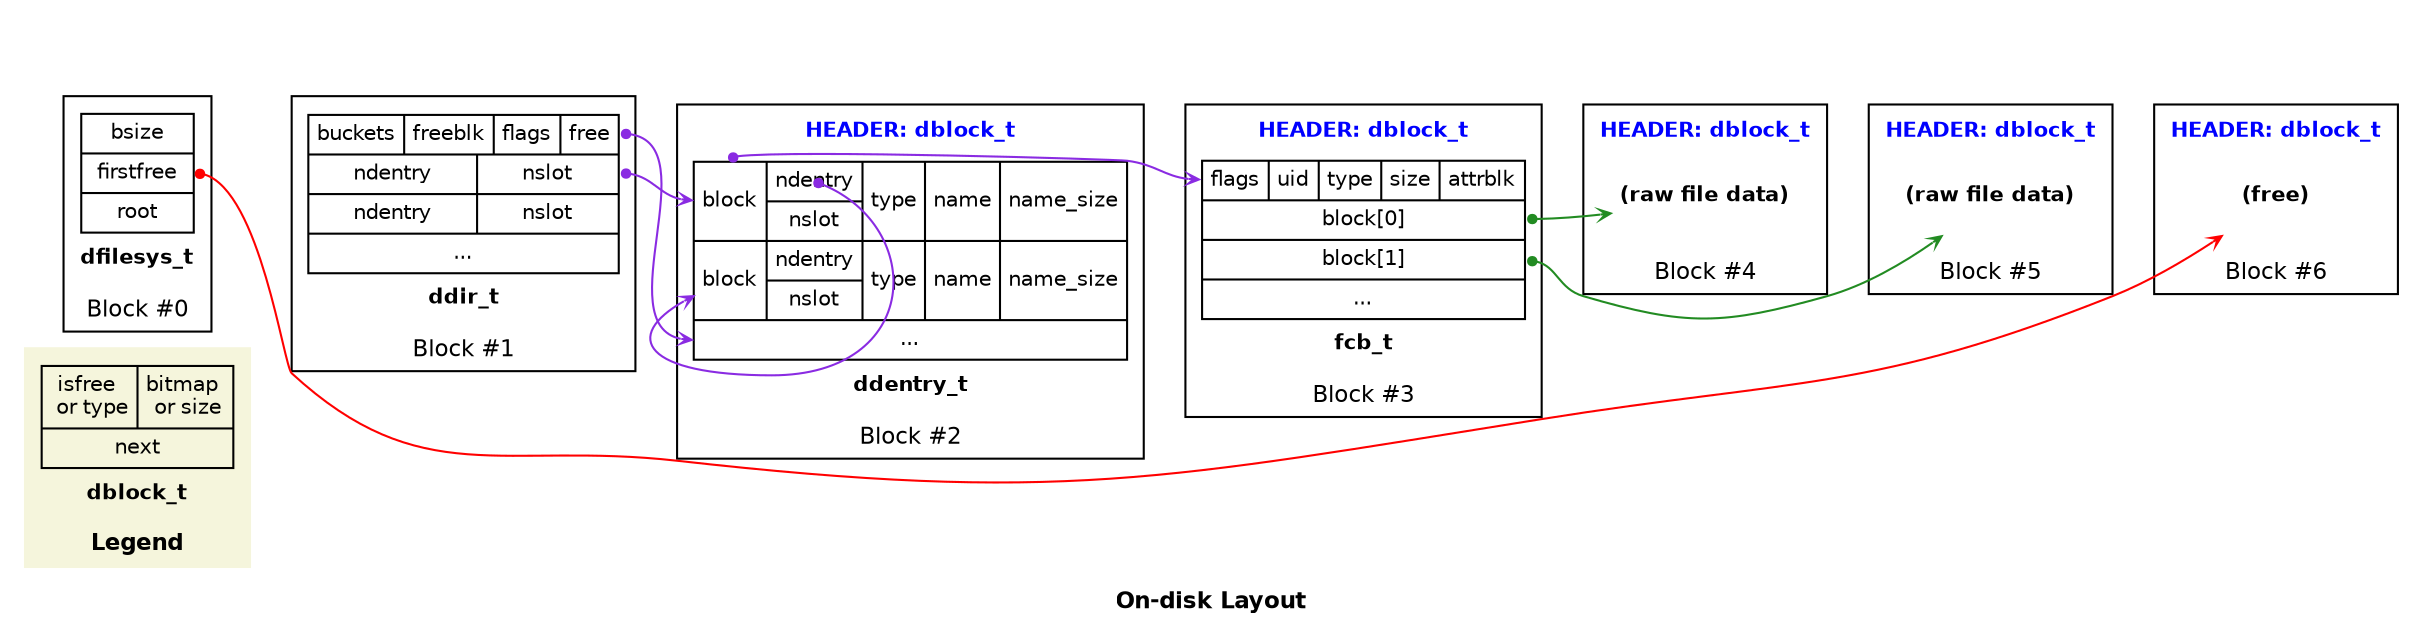 digraph G {
  rankdir=LR
  nodesep=0.1
  ranksep=.5
  graph [fontname=helvetica, fontsize=11]
  node  [fontname=helvetica, fontsize=10, shape=record, margin=.05]
  edge  [fontname=helvetica, fontsize=10, style=invis]

  label = <<b>On-disk Layout</b>>

  subgraph cluster_legend {
    label = <<b>Legend</b>>
    labelloc = "b"
    style=filled
    color=beige

    blkhdr [ // color=blue, fontcolor=blue
      label=
        " { isfree \n or type | bitmap \n or size }
        | next
        "
    ]
    blkhdrlabel [label=<<b>dblock_t</b>>, shape=plain]
  }


  subgraph cluster_superblock {
    label = "Block #0"
    labelloc = "b"
    superblock [label="<f0>bsize|<free>firstfree|root"]
    superblocklabel [label=<<b>dfilesys_t</b>>, shape=plain]
  }

  subgraph cluster_1 {
    label = "Block #1"
    labelloc = "b"
    rank=same
    ddir1 [
      label=
        " { <bkt> buckets | freeblk | flags | <free> free }
        | { <dentry0> ndentry | <slot0> nslot}
        | { ndentry | nslot}
        | { ... }
        "
     ]
    ddir1label [label=<<b>ddir_t</b>>, shape=plain]
  }

  subgraph cluster_2 {
    label = "Block #2"
    labelloc = "b"
    rank=same
    // blk2hdr [
    //   label=
    //     " <free> free=3
    //     | dentry_map=0x3FE
    //     | next=BLK_INVALID
    //     "
    // ]
    // blk2hdrlabel [label=<<b>dblock_t</b>>, shape=plain]
    blk2hdrlabel [label=<<b>HEADER: dblock_t</b>>, shape=plain, fontcolor=blue]
    ddentry1 [
      label=
        " {<r1>block| { <d1>ndentry | <s1>nslot } | type | name | name_size}
        | {<r2>block| { <d2>ndentry | <s2>nslot } | type | name | name_size}
        | <etc> ...
        "
    ]
    ddentry1label [label=<<b>ddentry_t</b>>, shape=plain]
  }

  subgraph cluster_3 {
    label = "Block #3"
    labelloc = "b"
    rank=same
    blk3hdrlabel [label=<<b>HEADER: dblock_t</b>>, shape=plain, fontcolor=blue]
    fcb1 [
      label=
        " {<fields>flags|uid|type|size|attrblk}
        | <b0>block[0]
        | <b1>block[1]
        | ...
        "
    ]
    fcb1label [label=<<b>fcb_t</b>>, shape=plain]
  }

  subgraph cluster_4 {
    label = "Block #4"
    labelloc = "b"
    rank=same
    blk4hdrlabel [label=<<b>HEADER: dblock_t</b>>, shape=plain, fontcolor=blue]
    fileb0 [label=<<b>(raw file data)</b>>, shape=plaintext]
  }

  subgraph cluster_5 {
    label = "Block #5"
    labelloc = "b"
    rank=same
    blk5hdrlabel [label=<<b>HEADER: dblock_t</b>>, shape=plain, fontcolor=blue]
    fileb1 [label=<<b>(raw file data)</b>>, shape=plaintext]
  }

  subgraph cluster_6 {
    label = "Block #6"
    labelloc = "b"
    rank=same
    blk6hdrlabel [label=<<b>HEADER: dblock_t</b>>, shape=plain, fontcolor=blue]
    empty0 [label=<<b>(free)</b>>, shape=plaintext]
  }


  // Enforce ordering
  superblock:f0 -> ddir1:bkt -> blk2hdrlabel ->
    blk3hdrlabel -> blk4hdrlabel -> blk5hdrlabel -> blk6hdrlabel // [style=solid]

  // Relations
  edge [arrowsize=0.5, arrowhead=vee, arrowtail=dot, dir=both, tailclip=false]
  edge [style=solid, constraint=false, color=blueviolet] // dir edges
  ddir1:slot0 -> ddentry1:r1 -> fcb1:fields
  ddir1:free -> ddentry1:etc
  ddentry1:d1 -> ddentry1:r2

  edge[color=forestgreen] // file edges
  fcb1:b0 -> fileb0
  fcb1:b1 -> fileb1

  edge[color=red] // free list
  superblock:free -> empty0 [color=red]
}
